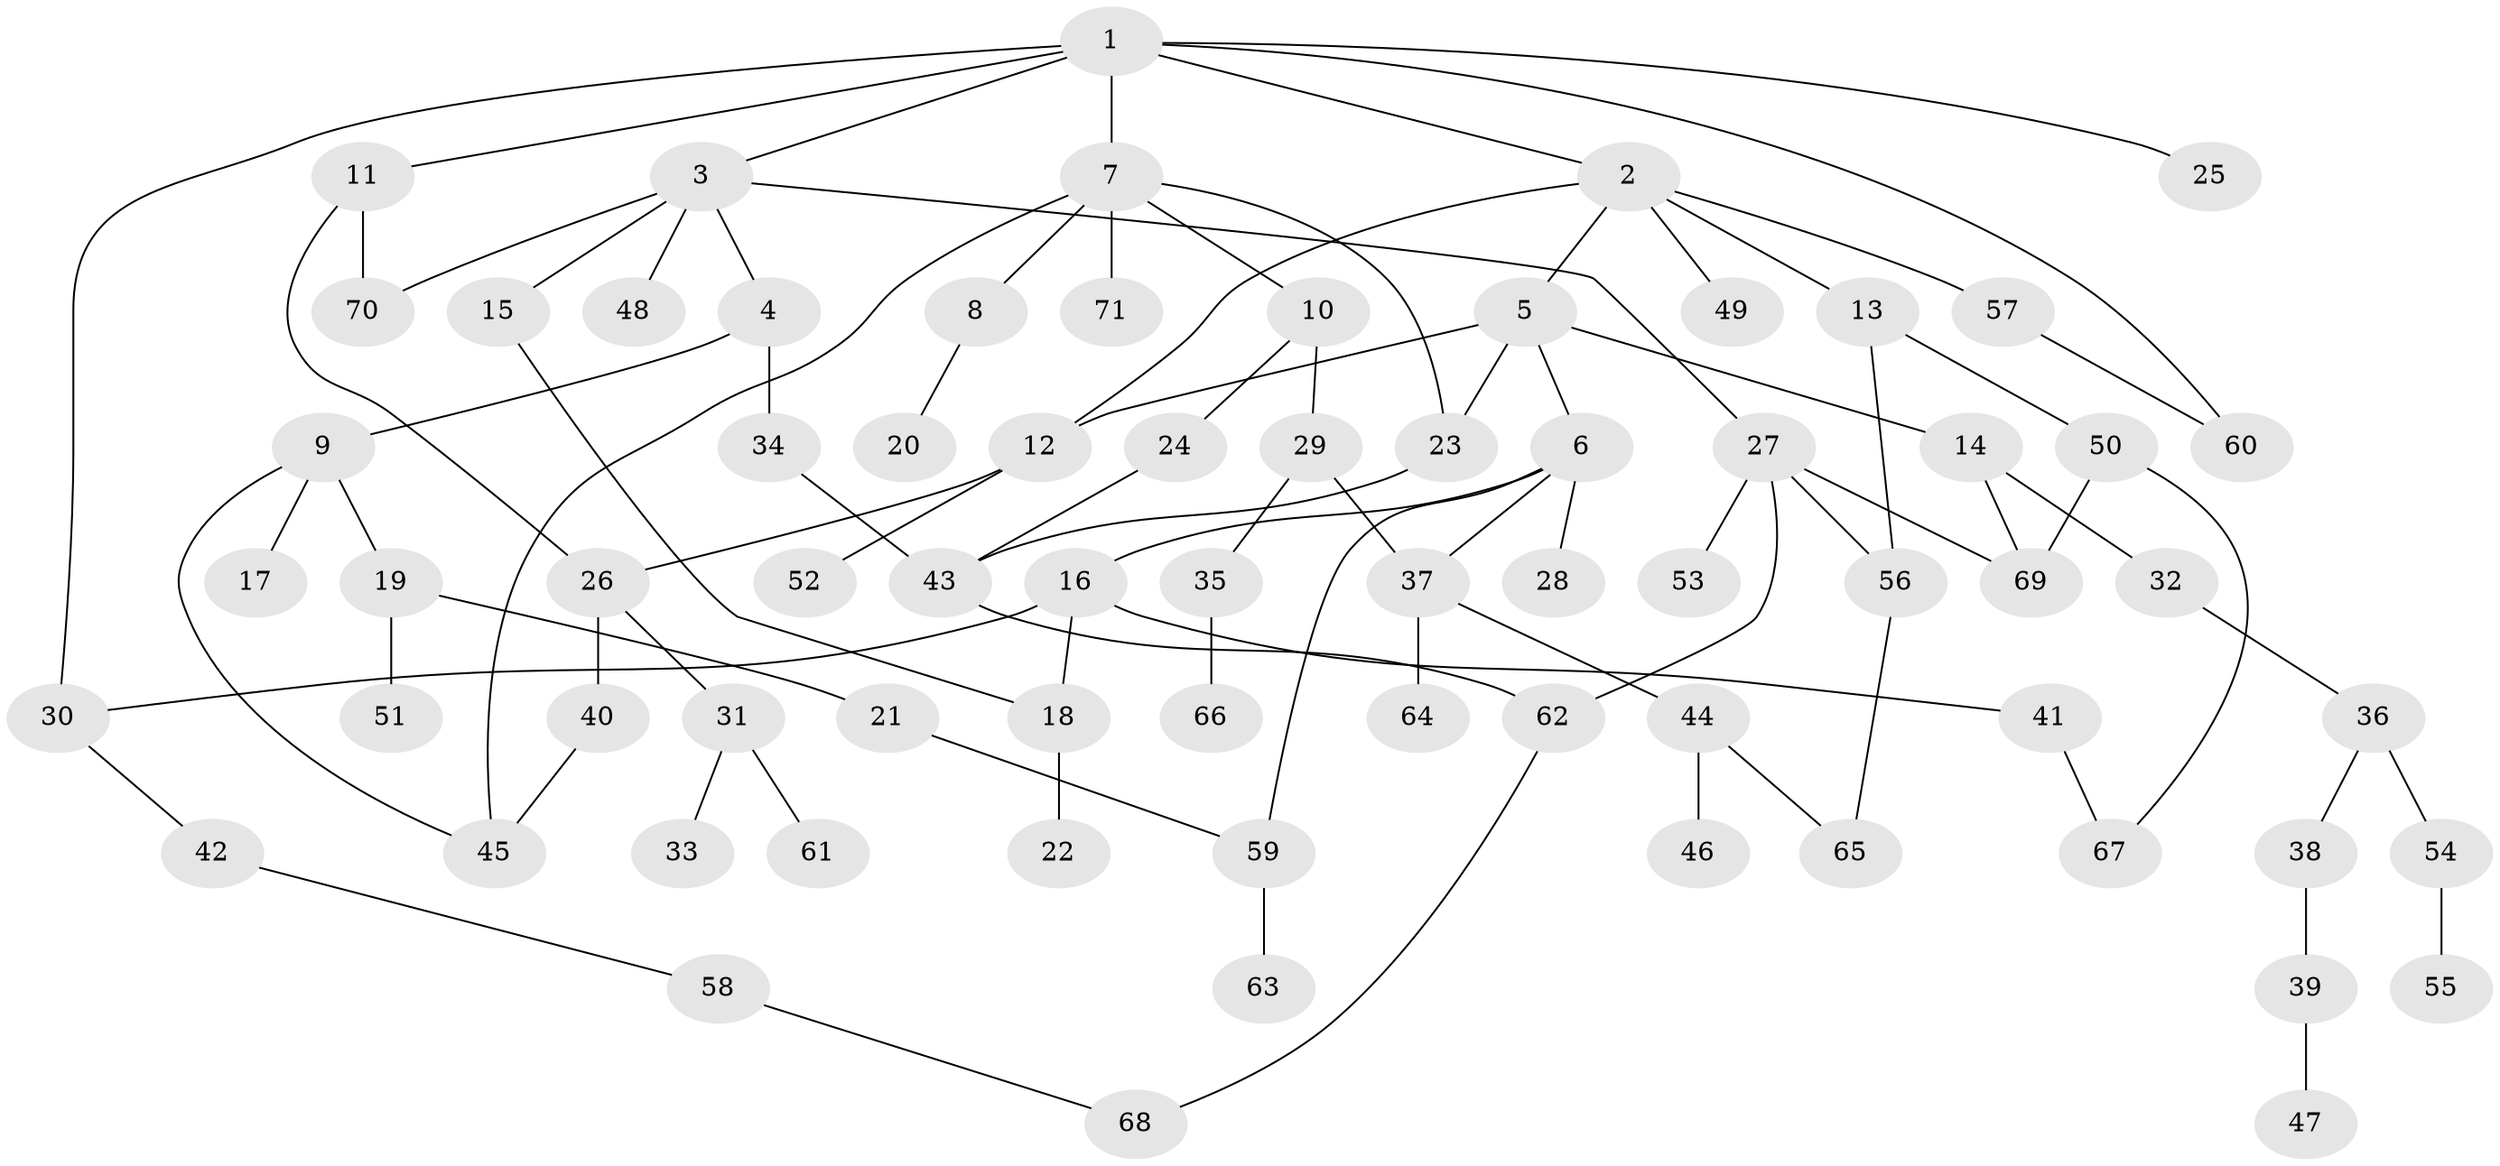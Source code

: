 // Generated by graph-tools (version 1.1) at 2025/49/03/09/25 03:49:26]
// undirected, 71 vertices, 90 edges
graph export_dot {
graph [start="1"]
  node [color=gray90,style=filled];
  1;
  2;
  3;
  4;
  5;
  6;
  7;
  8;
  9;
  10;
  11;
  12;
  13;
  14;
  15;
  16;
  17;
  18;
  19;
  20;
  21;
  22;
  23;
  24;
  25;
  26;
  27;
  28;
  29;
  30;
  31;
  32;
  33;
  34;
  35;
  36;
  37;
  38;
  39;
  40;
  41;
  42;
  43;
  44;
  45;
  46;
  47;
  48;
  49;
  50;
  51;
  52;
  53;
  54;
  55;
  56;
  57;
  58;
  59;
  60;
  61;
  62;
  63;
  64;
  65;
  66;
  67;
  68;
  69;
  70;
  71;
  1 -- 2;
  1 -- 3;
  1 -- 7;
  1 -- 11;
  1 -- 25;
  1 -- 30;
  1 -- 60;
  2 -- 5;
  2 -- 13;
  2 -- 49;
  2 -- 57;
  2 -- 12;
  3 -- 4;
  3 -- 15;
  3 -- 27;
  3 -- 48;
  3 -- 70;
  4 -- 9;
  4 -- 34;
  5 -- 6;
  5 -- 12;
  5 -- 14;
  5 -- 23;
  6 -- 16;
  6 -- 28;
  6 -- 59;
  6 -- 37;
  7 -- 8;
  7 -- 10;
  7 -- 45;
  7 -- 71;
  7 -- 23;
  8 -- 20;
  9 -- 17;
  9 -- 19;
  9 -- 45;
  10 -- 24;
  10 -- 29;
  11 -- 26;
  11 -- 70;
  12 -- 26;
  12 -- 52;
  13 -- 50;
  13 -- 56;
  14 -- 32;
  14 -- 69;
  15 -- 18;
  16 -- 41;
  16 -- 18;
  16 -- 30;
  18 -- 22;
  19 -- 21;
  19 -- 51;
  21 -- 59;
  23 -- 43;
  24 -- 43;
  26 -- 31;
  26 -- 40;
  27 -- 53;
  27 -- 69;
  27 -- 56;
  27 -- 62;
  29 -- 35;
  29 -- 37;
  30 -- 42;
  31 -- 33;
  31 -- 61;
  32 -- 36;
  34 -- 43;
  35 -- 66;
  36 -- 38;
  36 -- 54;
  37 -- 44;
  37 -- 64;
  38 -- 39;
  39 -- 47;
  40 -- 45;
  41 -- 67;
  42 -- 58;
  43 -- 62;
  44 -- 46;
  44 -- 65;
  50 -- 67;
  50 -- 69;
  54 -- 55;
  56 -- 65;
  57 -- 60;
  58 -- 68;
  59 -- 63;
  62 -- 68;
}
